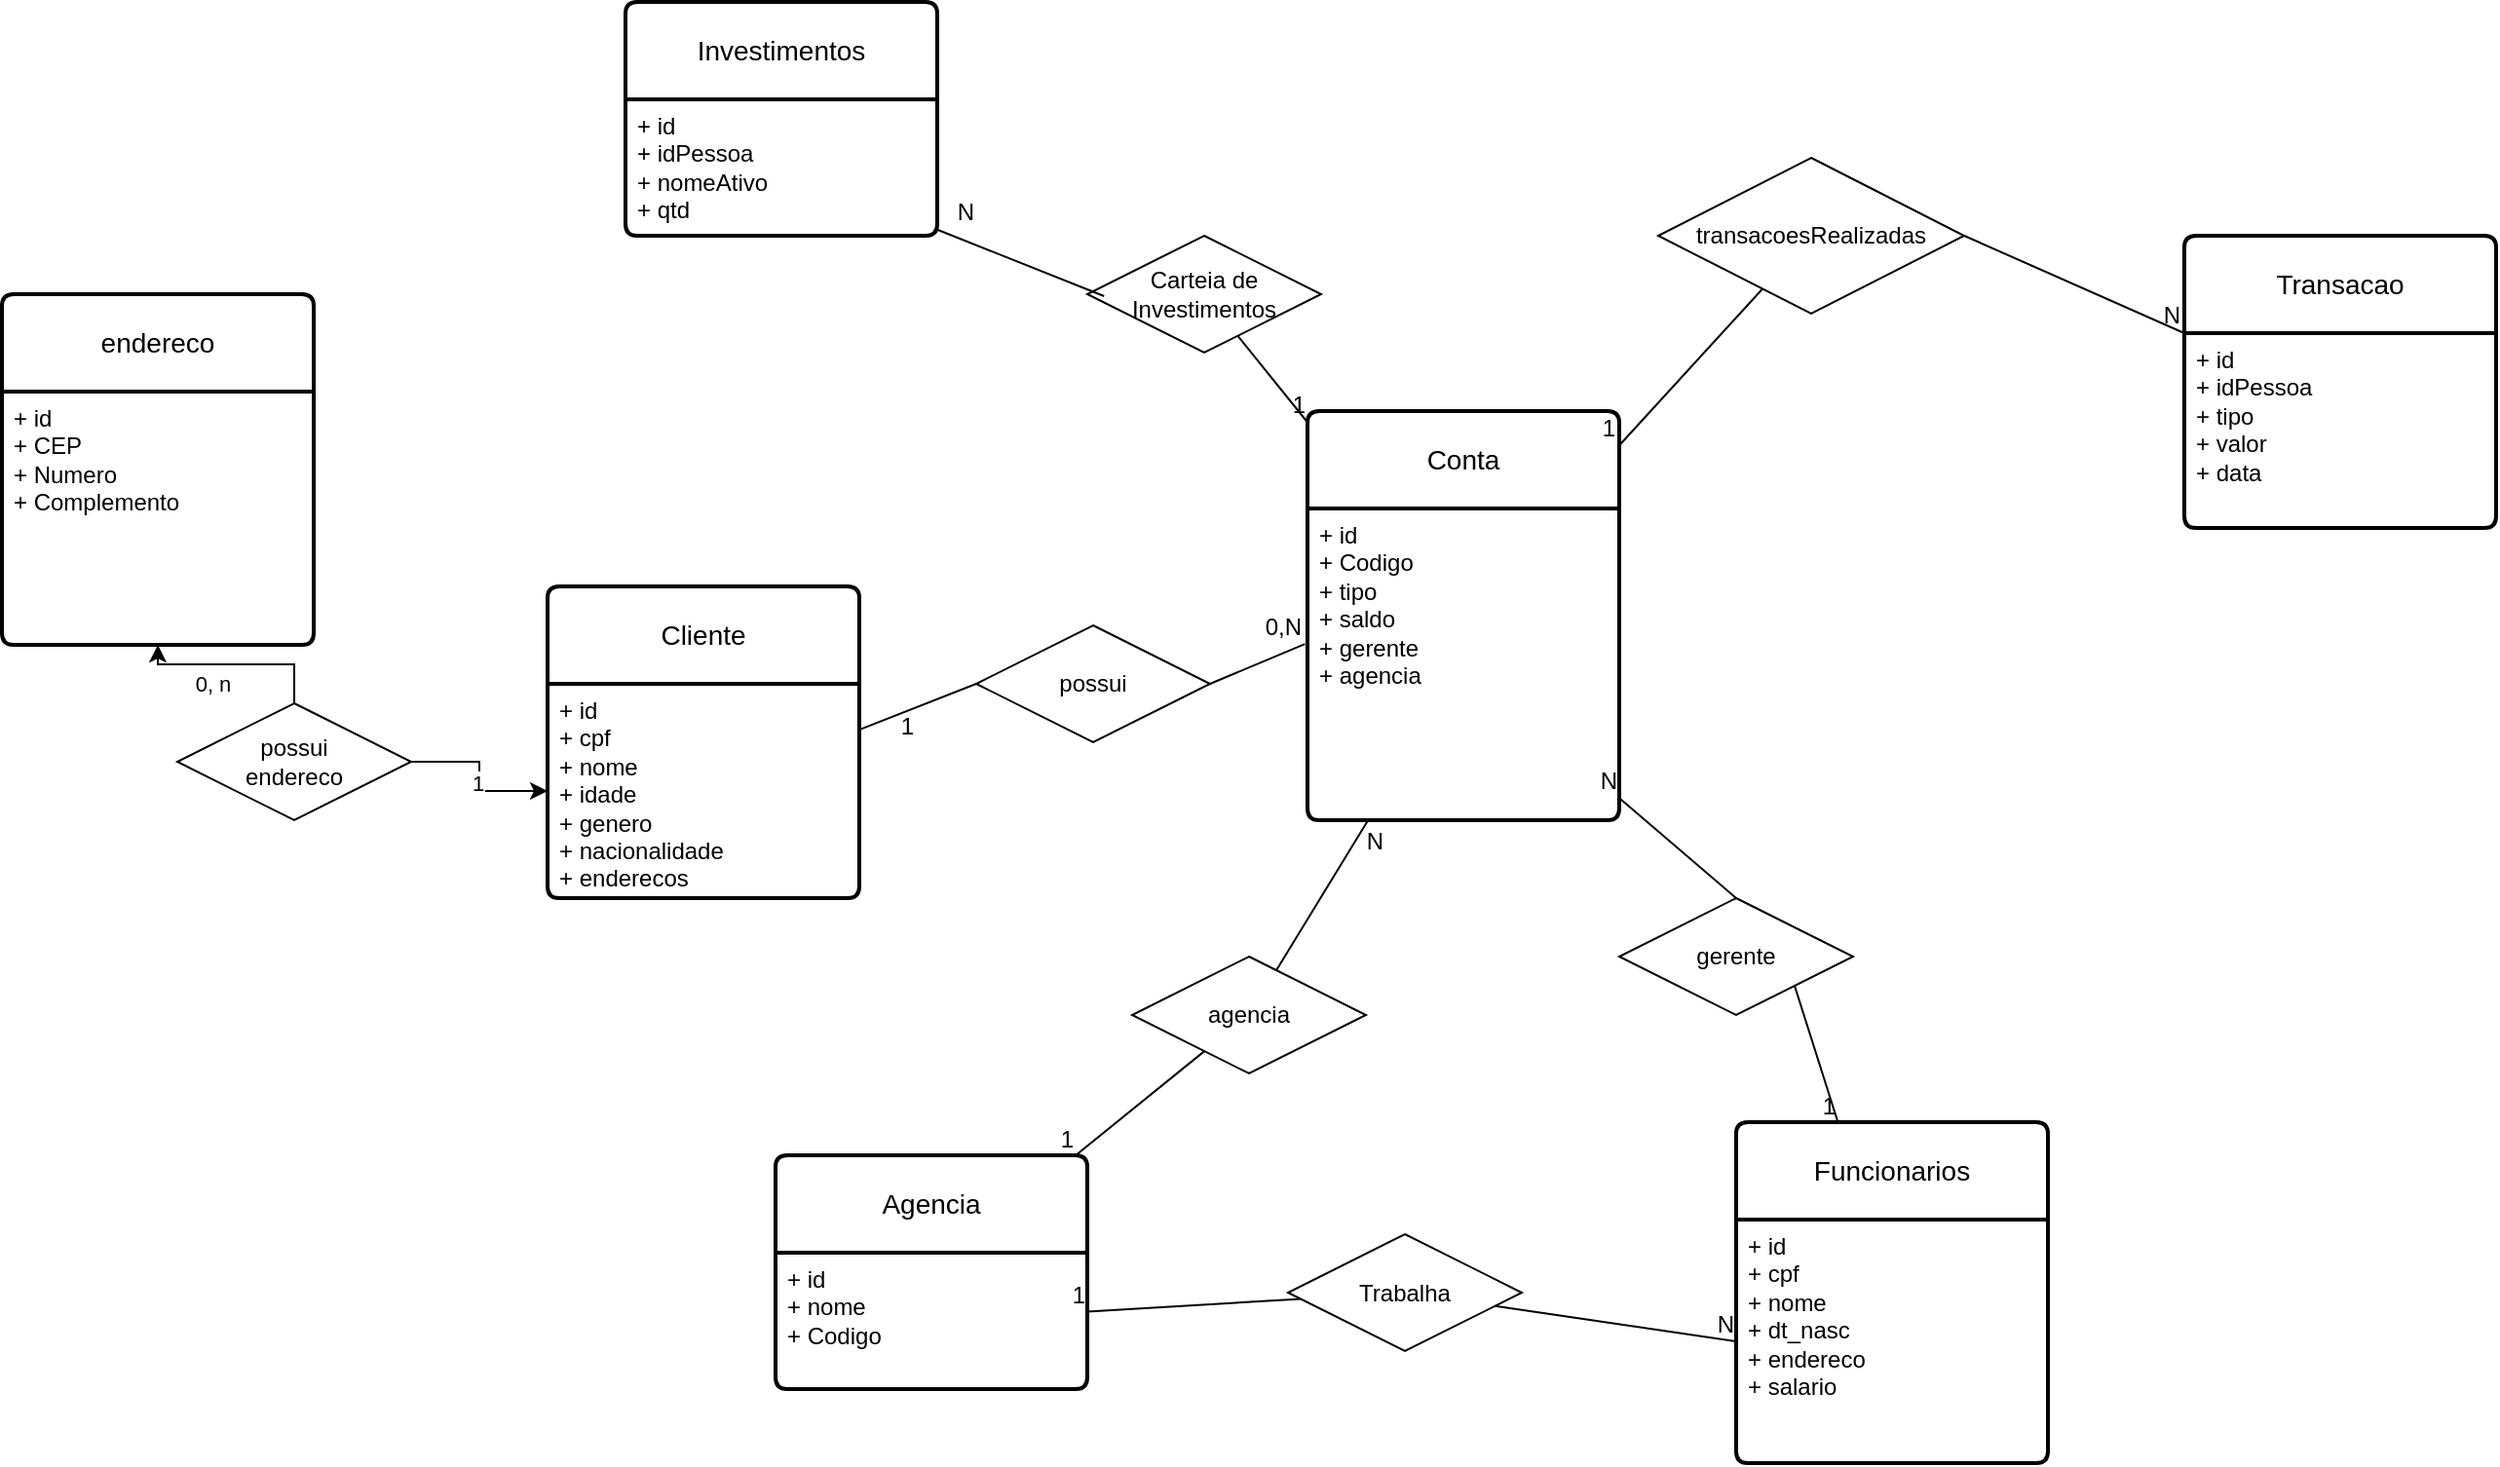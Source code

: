<mxfile version="21.6.5" type="device">
  <diagram name="Página-1" id="liddBDWWpug2pfPXIte9">
    <mxGraphModel dx="1034" dy="531" grid="1" gridSize="10" guides="1" tooltips="1" connect="1" arrows="1" fold="1" page="1" pageScale="1" pageWidth="827" pageHeight="1169" math="0" shadow="0">
      <root>
        <mxCell id="0" />
        <mxCell id="1" parent="0" />
        <mxCell id="YRJLkEktAnnrpUQx_kfz-3" value="Cliente" style="swimlane;childLayout=stackLayout;horizontal=1;startSize=50;horizontalStack=0;rounded=1;fontSize=14;fontStyle=0;strokeWidth=2;resizeParent=0;resizeLast=1;shadow=0;dashed=0;align=center;arcSize=4;whiteSpace=wrap;html=1;" vertex="1" parent="1">
          <mxGeometry x="310" y="310" width="160" height="160" as="geometry" />
        </mxCell>
        <mxCell id="YRJLkEktAnnrpUQx_kfz-4" value="+ id&lt;br&gt;+ cpf&lt;br&gt;+ nome&lt;br&gt;+ idade&lt;br&gt;+ genero&lt;br&gt;+ nacionalidade&lt;br&gt;+ enderecos" style="align=left;strokeColor=none;fillColor=none;spacingLeft=4;fontSize=12;verticalAlign=top;resizable=0;rotatable=0;part=1;html=1;" vertex="1" parent="YRJLkEktAnnrpUQx_kfz-3">
          <mxGeometry y="50" width="160" height="110" as="geometry" />
        </mxCell>
        <mxCell id="YRJLkEktAnnrpUQx_kfz-5" value="Funcionarios" style="swimlane;childLayout=stackLayout;horizontal=1;startSize=50;horizontalStack=0;rounded=1;fontSize=14;fontStyle=0;strokeWidth=2;resizeParent=0;resizeLast=1;shadow=0;dashed=0;align=center;arcSize=4;whiteSpace=wrap;html=1;" vertex="1" parent="1">
          <mxGeometry x="920" y="585" width="160" height="175" as="geometry" />
        </mxCell>
        <mxCell id="YRJLkEktAnnrpUQx_kfz-6" value="+ id&lt;br&gt;+ cpf&lt;br&gt;+ nome&lt;br&gt;+ dt_nasc&lt;br&gt;+ endereco&lt;br&gt;+ salario" style="align=left;strokeColor=none;fillColor=none;spacingLeft=4;fontSize=12;verticalAlign=top;resizable=0;rotatable=0;part=1;html=1;" vertex="1" parent="YRJLkEktAnnrpUQx_kfz-5">
          <mxGeometry y="50" width="160" height="125" as="geometry" />
        </mxCell>
        <mxCell id="YRJLkEktAnnrpUQx_kfz-34" style="edgeStyle=orthogonalEdgeStyle;rounded=0;orthogonalLoop=1;jettySize=auto;html=1;" edge="1" parent="1" source="YRJLkEktAnnrpUQx_kfz-25" target="YRJLkEktAnnrpUQx_kfz-27">
          <mxGeometry relative="1" as="geometry" />
        </mxCell>
        <mxCell id="YRJLkEktAnnrpUQx_kfz-37" value="0, n" style="edgeLabel;html=1;align=center;verticalAlign=middle;resizable=0;points=[];" vertex="1" connectable="0" parent="YRJLkEktAnnrpUQx_kfz-34">
          <mxGeometry x="0.244" y="1" relative="1" as="geometry">
            <mxPoint y="9" as="offset" />
          </mxGeometry>
        </mxCell>
        <mxCell id="YRJLkEktAnnrpUQx_kfz-35" style="edgeStyle=orthogonalEdgeStyle;rounded=0;orthogonalLoop=1;jettySize=auto;html=1;" edge="1" parent="1" source="YRJLkEktAnnrpUQx_kfz-25" target="YRJLkEktAnnrpUQx_kfz-4">
          <mxGeometry relative="1" as="geometry" />
        </mxCell>
        <mxCell id="YRJLkEktAnnrpUQx_kfz-36" value="1" style="edgeLabel;html=1;align=center;verticalAlign=middle;resizable=0;points=[];" vertex="1" connectable="0" parent="YRJLkEktAnnrpUQx_kfz-35">
          <mxGeometry x="0.068" y="-1" relative="1" as="geometry">
            <mxPoint as="offset" />
          </mxGeometry>
        </mxCell>
        <mxCell id="YRJLkEktAnnrpUQx_kfz-25" value="possui &lt;br&gt;endereco" style="shape=rhombus;perimeter=rhombusPerimeter;whiteSpace=wrap;html=1;align=center;" vertex="1" parent="1">
          <mxGeometry x="120" y="370" width="120" height="60" as="geometry" />
        </mxCell>
        <mxCell id="YRJLkEktAnnrpUQx_kfz-26" value="endereco" style="swimlane;childLayout=stackLayout;horizontal=1;startSize=50;horizontalStack=0;rounded=1;fontSize=14;fontStyle=0;strokeWidth=2;resizeParent=0;resizeLast=1;shadow=0;dashed=0;align=center;arcSize=4;whiteSpace=wrap;html=1;" vertex="1" parent="1">
          <mxGeometry x="30" y="160" width="160" height="180" as="geometry" />
        </mxCell>
        <mxCell id="YRJLkEktAnnrpUQx_kfz-27" value="+ id&lt;br&gt;+ CEP&lt;br&gt;+ Numero&lt;br&gt;+ Complemento" style="align=left;strokeColor=none;fillColor=none;spacingLeft=4;fontSize=12;verticalAlign=top;resizable=0;rotatable=0;part=1;html=1;" vertex="1" parent="YRJLkEktAnnrpUQx_kfz-26">
          <mxGeometry y="50" width="160" height="130" as="geometry" />
        </mxCell>
        <mxCell id="YRJLkEktAnnrpUQx_kfz-38" value="Conta" style="swimlane;childLayout=stackLayout;horizontal=1;startSize=50;horizontalStack=0;rounded=1;fontSize=14;fontStyle=0;strokeWidth=2;resizeParent=0;resizeLast=1;shadow=0;dashed=0;align=center;arcSize=4;whiteSpace=wrap;html=1;" vertex="1" parent="1">
          <mxGeometry x="700" y="220" width="160" height="210" as="geometry" />
        </mxCell>
        <mxCell id="YRJLkEktAnnrpUQx_kfz-39" value="+ id&lt;br&gt;+ Codigo&lt;br&gt;+ tipo&lt;br&gt;+ saldo&lt;br&gt;+ gerente&lt;br&gt;+ agencia" style="align=left;strokeColor=none;fillColor=none;spacingLeft=4;fontSize=12;verticalAlign=top;resizable=0;rotatable=0;part=1;html=1;" vertex="1" parent="YRJLkEktAnnrpUQx_kfz-38">
          <mxGeometry y="50" width="160" height="160" as="geometry" />
        </mxCell>
        <mxCell id="YRJLkEktAnnrpUQx_kfz-41" value="Agencia" style="swimlane;childLayout=stackLayout;horizontal=1;startSize=50;horizontalStack=0;rounded=1;fontSize=14;fontStyle=0;strokeWidth=2;resizeParent=0;resizeLast=1;shadow=0;dashed=0;align=center;arcSize=4;whiteSpace=wrap;html=1;" vertex="1" parent="1">
          <mxGeometry x="427" y="602" width="160" height="120" as="geometry" />
        </mxCell>
        <mxCell id="YRJLkEktAnnrpUQx_kfz-42" value="+ id&lt;br&gt;+ nome&lt;br&gt;+ Codigo" style="align=left;strokeColor=none;fillColor=none;spacingLeft=4;fontSize=12;verticalAlign=top;resizable=0;rotatable=0;part=1;html=1;" vertex="1" parent="YRJLkEktAnnrpUQx_kfz-41">
          <mxGeometry y="50" width="160" height="70" as="geometry" />
        </mxCell>
        <mxCell id="YRJLkEktAnnrpUQx_kfz-46" value="possui" style="shape=rhombus;perimeter=rhombusPerimeter;whiteSpace=wrap;html=1;align=center;" vertex="1" parent="1">
          <mxGeometry x="530" y="330" width="120" height="60" as="geometry" />
        </mxCell>
        <mxCell id="YRJLkEktAnnrpUQx_kfz-47" value="" style="endArrow=none;html=1;rounded=0;entryX=-0.008;entryY=0.435;entryDx=0;entryDy=0;entryPerimeter=0;exitX=1;exitY=0.5;exitDx=0;exitDy=0;" edge="1" parent="1" source="YRJLkEktAnnrpUQx_kfz-46" target="YRJLkEktAnnrpUQx_kfz-39">
          <mxGeometry relative="1" as="geometry">
            <mxPoint x="630" y="350" as="sourcePoint" />
            <mxPoint x="790" y="350" as="targetPoint" />
          </mxGeometry>
        </mxCell>
        <mxCell id="YRJLkEktAnnrpUQx_kfz-48" value="0,N" style="resizable=0;html=1;whiteSpace=wrap;align=right;verticalAlign=bottom;" connectable="0" vertex="1" parent="YRJLkEktAnnrpUQx_kfz-47">
          <mxGeometry x="1" relative="1" as="geometry" />
        </mxCell>
        <mxCell id="YRJLkEktAnnrpUQx_kfz-49" value="" style="endArrow=none;html=1;rounded=0;exitX=0;exitY=0.5;exitDx=0;exitDy=0;" edge="1" parent="1" source="YRJLkEktAnnrpUQx_kfz-46" target="YRJLkEktAnnrpUQx_kfz-4">
          <mxGeometry relative="1" as="geometry">
            <mxPoint x="560" y="350" as="sourcePoint" />
            <mxPoint x="720" y="350" as="targetPoint" />
          </mxGeometry>
        </mxCell>
        <mxCell id="YRJLkEktAnnrpUQx_kfz-50" value="1" style="resizable=0;html=1;whiteSpace=wrap;align=right;verticalAlign=bottom;" connectable="0" vertex="1" parent="YRJLkEktAnnrpUQx_kfz-49">
          <mxGeometry x="1" relative="1" as="geometry">
            <mxPoint x="30" y="7" as="offset" />
          </mxGeometry>
        </mxCell>
        <mxCell id="YRJLkEktAnnrpUQx_kfz-51" value="Investimentos" style="swimlane;childLayout=stackLayout;horizontal=1;startSize=50;horizontalStack=0;rounded=1;fontSize=14;fontStyle=0;strokeWidth=2;resizeParent=0;resizeLast=1;shadow=0;dashed=0;align=center;arcSize=4;whiteSpace=wrap;html=1;" vertex="1" parent="1">
          <mxGeometry x="350" y="10" width="160" height="120" as="geometry" />
        </mxCell>
        <mxCell id="YRJLkEktAnnrpUQx_kfz-52" value="+ id&lt;br&gt;+ idPessoa&lt;br&gt;+ nomeAtivo&lt;br&gt;+ qtd" style="align=left;strokeColor=none;fillColor=none;spacingLeft=4;fontSize=12;verticalAlign=top;resizable=0;rotatable=0;part=1;html=1;" vertex="1" parent="YRJLkEktAnnrpUQx_kfz-51">
          <mxGeometry y="50" width="160" height="70" as="geometry" />
        </mxCell>
        <mxCell id="YRJLkEktAnnrpUQx_kfz-53" value="Transacao" style="swimlane;childLayout=stackLayout;horizontal=1;startSize=50;horizontalStack=0;rounded=1;fontSize=14;fontStyle=0;strokeWidth=2;resizeParent=0;resizeLast=1;shadow=0;dashed=0;align=center;arcSize=4;whiteSpace=wrap;html=1;" vertex="1" parent="1">
          <mxGeometry x="1150" y="130" width="160" height="150" as="geometry" />
        </mxCell>
        <mxCell id="YRJLkEktAnnrpUQx_kfz-54" value="+ id&lt;br&gt;+ idPessoa&lt;br&gt;+ tipo&lt;br&gt;+ valor&lt;br&gt;+ data" style="align=left;strokeColor=none;fillColor=none;spacingLeft=4;fontSize=12;verticalAlign=top;resizable=0;rotatable=0;part=1;html=1;" vertex="1" parent="YRJLkEktAnnrpUQx_kfz-53">
          <mxGeometry y="50" width="160" height="100" as="geometry" />
        </mxCell>
        <mxCell id="YRJLkEktAnnrpUQx_kfz-55" value="agencia" style="shape=rhombus;perimeter=rhombusPerimeter;whiteSpace=wrap;html=1;align=center;" vertex="1" parent="1">
          <mxGeometry x="610" y="500" width="120" height="60" as="geometry" />
        </mxCell>
        <mxCell id="YRJLkEktAnnrpUQx_kfz-56" value="" style="endArrow=none;html=1;rounded=0;" edge="1" parent="1" source="YRJLkEktAnnrpUQx_kfz-55" target="YRJLkEktAnnrpUQx_kfz-39">
          <mxGeometry relative="1" as="geometry">
            <mxPoint x="630" y="530" as="sourcePoint" />
            <mxPoint x="790" y="530" as="targetPoint" />
          </mxGeometry>
        </mxCell>
        <mxCell id="YRJLkEktAnnrpUQx_kfz-58" value="N" style="resizable=0;html=1;whiteSpace=wrap;align=right;verticalAlign=bottom;" connectable="0" vertex="1" parent="YRJLkEktAnnrpUQx_kfz-56">
          <mxGeometry x="1" relative="1" as="geometry">
            <mxPoint x="9" y="20" as="offset" />
          </mxGeometry>
        </mxCell>
        <mxCell id="YRJLkEktAnnrpUQx_kfz-59" value="" style="endArrow=none;html=1;rounded=0;" edge="1" parent="1" source="YRJLkEktAnnrpUQx_kfz-55" target="YRJLkEktAnnrpUQx_kfz-41">
          <mxGeometry relative="1" as="geometry">
            <mxPoint x="670" y="560" as="sourcePoint" />
            <mxPoint x="830" y="560" as="targetPoint" />
          </mxGeometry>
        </mxCell>
        <mxCell id="YRJLkEktAnnrpUQx_kfz-60" value="1" style="resizable=0;html=1;whiteSpace=wrap;align=right;verticalAlign=bottom;" connectable="0" vertex="1" parent="YRJLkEktAnnrpUQx_kfz-59">
          <mxGeometry x="1" relative="1" as="geometry" />
        </mxCell>
        <mxCell id="YRJLkEktAnnrpUQx_kfz-61" value="gerente" style="shape=rhombus;perimeter=rhombusPerimeter;whiteSpace=wrap;html=1;align=center;" vertex="1" parent="1">
          <mxGeometry x="860" y="470" width="120" height="60" as="geometry" />
        </mxCell>
        <mxCell id="YRJLkEktAnnrpUQx_kfz-62" value="" style="endArrow=none;html=1;rounded=0;exitX=1;exitY=1;exitDx=0;exitDy=0;" edge="1" parent="1" source="YRJLkEktAnnrpUQx_kfz-61" target="YRJLkEktAnnrpUQx_kfz-5">
          <mxGeometry relative="1" as="geometry">
            <mxPoint x="940" y="510" as="sourcePoint" />
            <mxPoint x="1110" y="500" as="targetPoint" />
          </mxGeometry>
        </mxCell>
        <mxCell id="YRJLkEktAnnrpUQx_kfz-63" value="1" style="resizable=0;html=1;whiteSpace=wrap;align=right;verticalAlign=bottom;" connectable="0" vertex="1" parent="YRJLkEktAnnrpUQx_kfz-62">
          <mxGeometry x="1" relative="1" as="geometry" />
        </mxCell>
        <mxCell id="YRJLkEktAnnrpUQx_kfz-64" value="" style="endArrow=none;html=1;rounded=0;exitX=0.5;exitY=0;exitDx=0;exitDy=0;" edge="1" parent="1" source="YRJLkEktAnnrpUQx_kfz-61" target="YRJLkEktAnnrpUQx_kfz-39">
          <mxGeometry relative="1" as="geometry">
            <mxPoint x="910" y="490" as="sourcePoint" />
            <mxPoint x="1070" y="490" as="targetPoint" />
          </mxGeometry>
        </mxCell>
        <mxCell id="YRJLkEktAnnrpUQx_kfz-65" value="N" style="resizable=0;html=1;whiteSpace=wrap;align=right;verticalAlign=bottom;" connectable="0" vertex="1" parent="YRJLkEktAnnrpUQx_kfz-64">
          <mxGeometry x="1" relative="1" as="geometry" />
        </mxCell>
        <mxCell id="YRJLkEktAnnrpUQx_kfz-68" value="Carteia de Investimentos" style="shape=rhombus;perimeter=rhombusPerimeter;whiteSpace=wrap;html=1;align=center;" vertex="1" parent="1">
          <mxGeometry x="587" y="130" width="120" height="60" as="geometry" />
        </mxCell>
        <mxCell id="YRJLkEktAnnrpUQx_kfz-71" value="" style="endArrow=none;html=1;rounded=0;exitX=0.072;exitY=0.517;exitDx=0;exitDy=0;exitPerimeter=0;" edge="1" parent="1" source="YRJLkEktAnnrpUQx_kfz-68" target="YRJLkEktAnnrpUQx_kfz-52">
          <mxGeometry relative="1" as="geometry">
            <mxPoint x="640" y="130" as="sourcePoint" />
            <mxPoint x="800" y="130" as="targetPoint" />
          </mxGeometry>
        </mxCell>
        <mxCell id="YRJLkEktAnnrpUQx_kfz-72" value="N" style="resizable=0;html=1;whiteSpace=wrap;align=right;verticalAlign=bottom;" connectable="0" vertex="1" parent="YRJLkEktAnnrpUQx_kfz-71">
          <mxGeometry x="1" relative="1" as="geometry">
            <mxPoint x="20" as="offset" />
          </mxGeometry>
        </mxCell>
        <mxCell id="YRJLkEktAnnrpUQx_kfz-73" value="" style="endArrow=none;html=1;rounded=0;" edge="1" parent="1" source="YRJLkEktAnnrpUQx_kfz-68" target="YRJLkEktAnnrpUQx_kfz-38">
          <mxGeometry relative="1" as="geometry">
            <mxPoint x="700" y="150" as="sourcePoint" />
            <mxPoint x="860" y="150" as="targetPoint" />
          </mxGeometry>
        </mxCell>
        <mxCell id="YRJLkEktAnnrpUQx_kfz-74" value="1" style="resizable=0;html=1;whiteSpace=wrap;align=right;verticalAlign=bottom;" connectable="0" vertex="1" parent="YRJLkEktAnnrpUQx_kfz-73">
          <mxGeometry x="1" relative="1" as="geometry" />
        </mxCell>
        <mxCell id="YRJLkEktAnnrpUQx_kfz-75" value="transacoesRealizadas" style="shape=rhombus;perimeter=rhombusPerimeter;whiteSpace=wrap;html=1;align=center;" vertex="1" parent="1">
          <mxGeometry x="880" y="90" width="157" height="80" as="geometry" />
        </mxCell>
        <mxCell id="YRJLkEktAnnrpUQx_kfz-76" value="" style="endArrow=none;html=1;rounded=0;" edge="1" parent="1" source="YRJLkEktAnnrpUQx_kfz-75" target="YRJLkEktAnnrpUQx_kfz-38">
          <mxGeometry relative="1" as="geometry">
            <mxPoint x="898.5" y="150" as="sourcePoint" />
            <mxPoint x="898.5" y="310" as="targetPoint" />
          </mxGeometry>
        </mxCell>
        <mxCell id="YRJLkEktAnnrpUQx_kfz-77" value="1" style="resizable=0;html=1;whiteSpace=wrap;align=right;verticalAlign=bottom;" connectable="0" vertex="1" parent="YRJLkEktAnnrpUQx_kfz-76">
          <mxGeometry x="1" relative="1" as="geometry" />
        </mxCell>
        <mxCell id="YRJLkEktAnnrpUQx_kfz-78" value="" style="endArrow=none;html=1;rounded=0;entryX=0;entryY=0;entryDx=0;entryDy=0;exitX=1;exitY=0.5;exitDx=0;exitDy=0;" edge="1" parent="1" source="YRJLkEktAnnrpUQx_kfz-75" target="YRJLkEktAnnrpUQx_kfz-54">
          <mxGeometry relative="1" as="geometry">
            <mxPoint x="970" y="110" as="sourcePoint" />
            <mxPoint x="1050" y="110" as="targetPoint" />
          </mxGeometry>
        </mxCell>
        <mxCell id="YRJLkEktAnnrpUQx_kfz-79" value="N" style="resizable=0;html=1;whiteSpace=wrap;align=right;verticalAlign=bottom;" connectable="0" vertex="1" parent="YRJLkEktAnnrpUQx_kfz-78">
          <mxGeometry x="1" relative="1" as="geometry" />
        </mxCell>
        <mxCell id="YRJLkEktAnnrpUQx_kfz-80" value="Trabalha" style="shape=rhombus;perimeter=rhombusPerimeter;whiteSpace=wrap;html=1;align=center;" vertex="1" parent="1">
          <mxGeometry x="690" y="642.5" width="120" height="60" as="geometry" />
        </mxCell>
        <mxCell id="YRJLkEktAnnrpUQx_kfz-81" value="" style="endArrow=none;html=1;rounded=0;" edge="1" parent="1" source="YRJLkEktAnnrpUQx_kfz-80" target="YRJLkEktAnnrpUQx_kfz-42">
          <mxGeometry relative="1" as="geometry">
            <mxPoint x="700" y="680" as="sourcePoint" />
            <mxPoint x="960" y="680" as="targetPoint" />
          </mxGeometry>
        </mxCell>
        <mxCell id="YRJLkEktAnnrpUQx_kfz-82" value="1" style="resizable=0;html=1;whiteSpace=wrap;align=right;verticalAlign=bottom;" connectable="0" vertex="1" parent="YRJLkEktAnnrpUQx_kfz-81">
          <mxGeometry x="1" relative="1" as="geometry" />
        </mxCell>
        <mxCell id="YRJLkEktAnnrpUQx_kfz-83" value="" style="endArrow=none;html=1;rounded=0;entryX=0;entryY=0.5;entryDx=0;entryDy=0;" edge="1" parent="1" source="YRJLkEktAnnrpUQx_kfz-80" target="YRJLkEktAnnrpUQx_kfz-6">
          <mxGeometry relative="1" as="geometry">
            <mxPoint x="810" y="680" as="sourcePoint" />
            <mxPoint x="970" y="680" as="targetPoint" />
          </mxGeometry>
        </mxCell>
        <mxCell id="YRJLkEktAnnrpUQx_kfz-84" value="N" style="resizable=0;html=1;whiteSpace=wrap;align=right;verticalAlign=bottom;" connectable="0" vertex="1" parent="YRJLkEktAnnrpUQx_kfz-83">
          <mxGeometry x="1" relative="1" as="geometry" />
        </mxCell>
      </root>
    </mxGraphModel>
  </diagram>
</mxfile>
